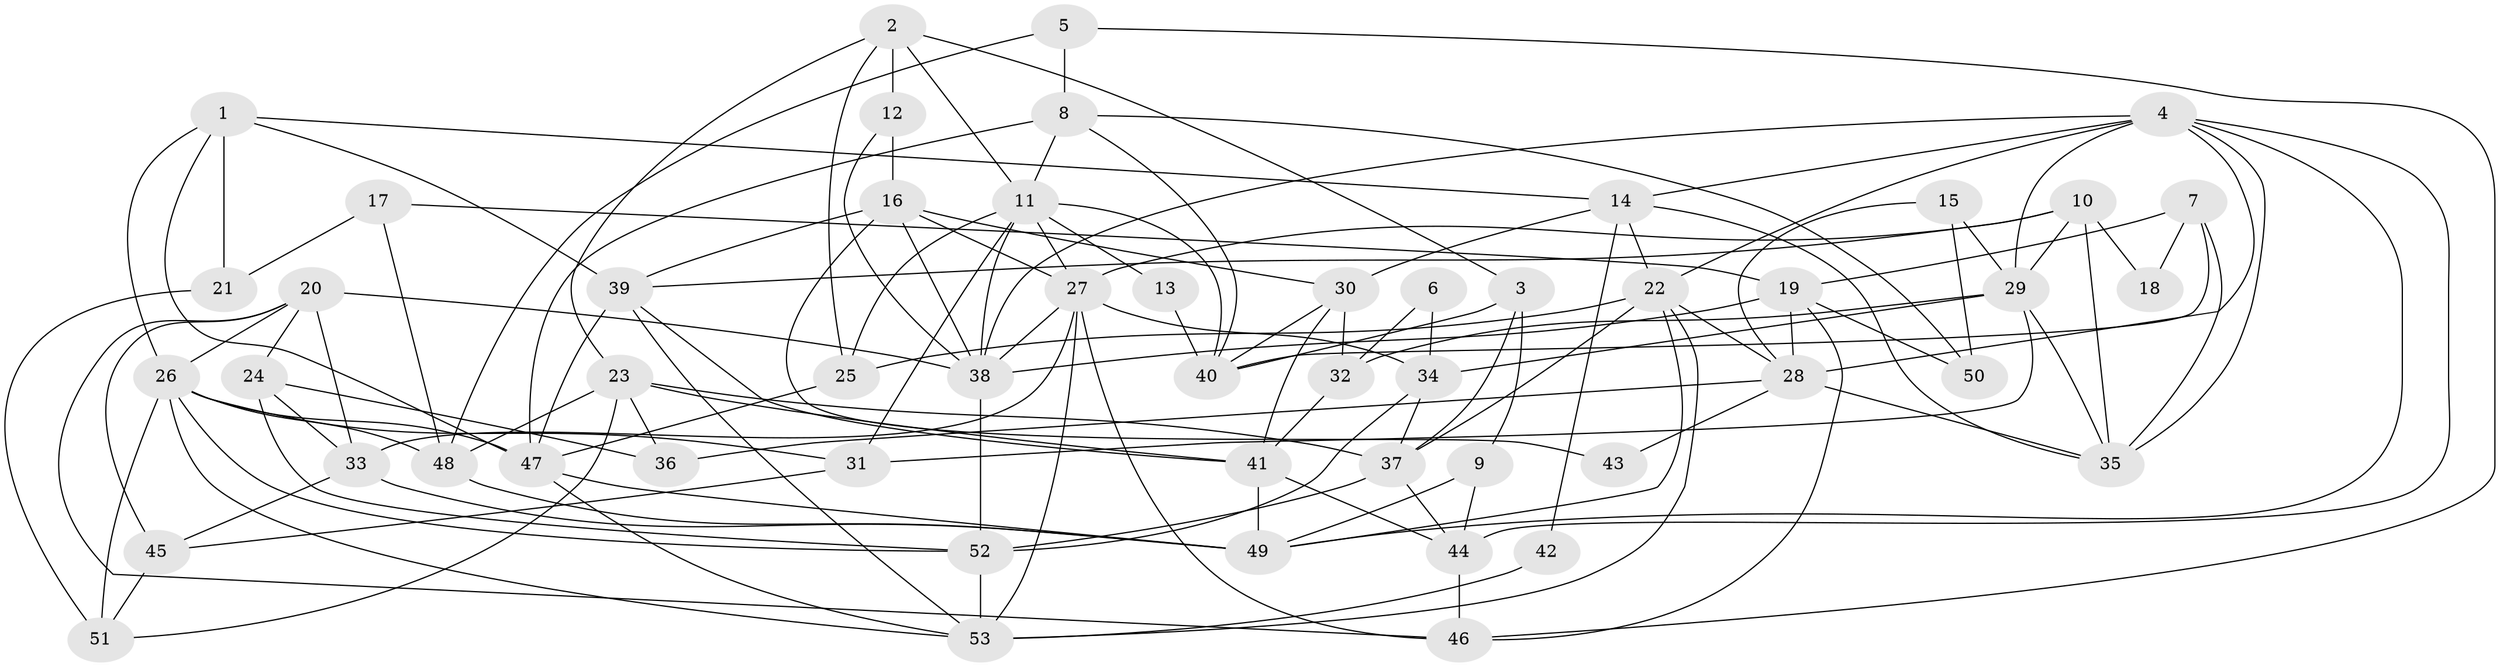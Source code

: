 // original degree distribution, {6: 0.1590909090909091, 4: 0.23863636363636365, 5: 0.19318181818181818, 3: 0.3068181818181818, 2: 0.10227272727272728}
// Generated by graph-tools (version 1.1) at 2025/37/03/04/25 23:37:12]
// undirected, 53 vertices, 132 edges
graph export_dot {
  node [color=gray90,style=filled];
  1;
  2;
  3;
  4;
  5;
  6;
  7;
  8;
  9;
  10;
  11;
  12;
  13;
  14;
  15;
  16;
  17;
  18;
  19;
  20;
  21;
  22;
  23;
  24;
  25;
  26;
  27;
  28;
  29;
  30;
  31;
  32;
  33;
  34;
  35;
  36;
  37;
  38;
  39;
  40;
  41;
  42;
  43;
  44;
  45;
  46;
  47;
  48;
  49;
  50;
  51;
  52;
  53;
  1 -- 14 [weight=1.0];
  1 -- 21 [weight=2.0];
  1 -- 26 [weight=1.0];
  1 -- 39 [weight=1.0];
  1 -- 47 [weight=1.0];
  2 -- 3 [weight=1.0];
  2 -- 11 [weight=1.0];
  2 -- 12 [weight=1.0];
  2 -- 23 [weight=1.0];
  2 -- 25 [weight=1.0];
  3 -- 9 [weight=1.0];
  3 -- 37 [weight=1.0];
  3 -- 40 [weight=1.0];
  4 -- 14 [weight=1.0];
  4 -- 22 [weight=1.0];
  4 -- 28 [weight=1.0];
  4 -- 29 [weight=1.0];
  4 -- 35 [weight=1.0];
  4 -- 38 [weight=1.0];
  4 -- 44 [weight=1.0];
  4 -- 49 [weight=1.0];
  5 -- 8 [weight=1.0];
  5 -- 46 [weight=1.0];
  5 -- 48 [weight=1.0];
  6 -- 32 [weight=1.0];
  6 -- 34 [weight=1.0];
  7 -- 18 [weight=1.0];
  7 -- 19 [weight=1.0];
  7 -- 35 [weight=1.0];
  7 -- 40 [weight=1.0];
  8 -- 11 [weight=1.0];
  8 -- 40 [weight=1.0];
  8 -- 47 [weight=1.0];
  8 -- 50 [weight=1.0];
  9 -- 44 [weight=2.0];
  9 -- 49 [weight=1.0];
  10 -- 18 [weight=1.0];
  10 -- 27 [weight=1.0];
  10 -- 29 [weight=1.0];
  10 -- 35 [weight=1.0];
  10 -- 39 [weight=1.0];
  11 -- 13 [weight=1.0];
  11 -- 25 [weight=1.0];
  11 -- 27 [weight=1.0];
  11 -- 31 [weight=1.0];
  11 -- 38 [weight=1.0];
  11 -- 40 [weight=1.0];
  12 -- 16 [weight=2.0];
  12 -- 38 [weight=1.0];
  13 -- 40 [weight=1.0];
  14 -- 22 [weight=1.0];
  14 -- 30 [weight=1.0];
  14 -- 35 [weight=1.0];
  14 -- 42 [weight=1.0];
  15 -- 28 [weight=1.0];
  15 -- 29 [weight=1.0];
  15 -- 50 [weight=1.0];
  16 -- 27 [weight=1.0];
  16 -- 30 [weight=1.0];
  16 -- 38 [weight=1.0];
  16 -- 39 [weight=2.0];
  16 -- 43 [weight=1.0];
  17 -- 19 [weight=1.0];
  17 -- 21 [weight=1.0];
  17 -- 48 [weight=1.0];
  19 -- 28 [weight=1.0];
  19 -- 38 [weight=1.0];
  19 -- 46 [weight=1.0];
  19 -- 50 [weight=1.0];
  20 -- 24 [weight=1.0];
  20 -- 26 [weight=2.0];
  20 -- 33 [weight=1.0];
  20 -- 38 [weight=1.0];
  20 -- 45 [weight=1.0];
  20 -- 46 [weight=1.0];
  21 -- 51 [weight=1.0];
  22 -- 25 [weight=1.0];
  22 -- 28 [weight=1.0];
  22 -- 37 [weight=1.0];
  22 -- 49 [weight=1.0];
  22 -- 53 [weight=1.0];
  23 -- 36 [weight=1.0];
  23 -- 37 [weight=1.0];
  23 -- 41 [weight=1.0];
  23 -- 48 [weight=1.0];
  23 -- 51 [weight=1.0];
  24 -- 33 [weight=1.0];
  24 -- 36 [weight=1.0];
  24 -- 52 [weight=1.0];
  25 -- 47 [weight=1.0];
  26 -- 31 [weight=1.0];
  26 -- 47 [weight=1.0];
  26 -- 48 [weight=1.0];
  26 -- 51 [weight=1.0];
  26 -- 52 [weight=1.0];
  26 -- 53 [weight=1.0];
  27 -- 33 [weight=1.0];
  27 -- 34 [weight=1.0];
  27 -- 38 [weight=1.0];
  27 -- 46 [weight=1.0];
  27 -- 53 [weight=1.0];
  28 -- 35 [weight=1.0];
  28 -- 36 [weight=1.0];
  28 -- 43 [weight=1.0];
  29 -- 31 [weight=1.0];
  29 -- 32 [weight=1.0];
  29 -- 34 [weight=1.0];
  29 -- 35 [weight=1.0];
  30 -- 32 [weight=1.0];
  30 -- 40 [weight=1.0];
  30 -- 41 [weight=1.0];
  31 -- 45 [weight=1.0];
  32 -- 41 [weight=1.0];
  33 -- 45 [weight=1.0];
  33 -- 49 [weight=1.0];
  34 -- 37 [weight=1.0];
  34 -- 52 [weight=1.0];
  37 -- 44 [weight=1.0];
  37 -- 52 [weight=1.0];
  38 -- 52 [weight=1.0];
  39 -- 41 [weight=1.0];
  39 -- 47 [weight=1.0];
  39 -- 53 [weight=1.0];
  41 -- 44 [weight=1.0];
  41 -- 49 [weight=1.0];
  42 -- 53 [weight=1.0];
  44 -- 46 [weight=2.0];
  45 -- 51 [weight=1.0];
  47 -- 49 [weight=1.0];
  47 -- 53 [weight=1.0];
  48 -- 49 [weight=1.0];
  52 -- 53 [weight=1.0];
}
